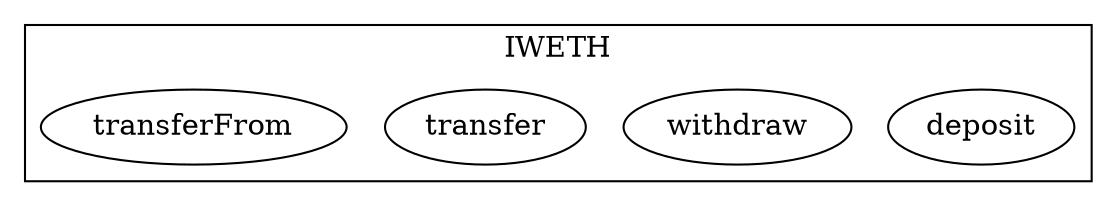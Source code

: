 strict digraph {
subgraph cluster_30_IWETH {
label = "IWETH"
"30_deposit" [label="deposit"]
"30_withdraw" [label="withdraw"]
"30_transfer" [label="transfer"]
"30_transferFrom" [label="transferFrom"]
}subgraph cluster_solidity {
label = "[Solidity]"
}
}